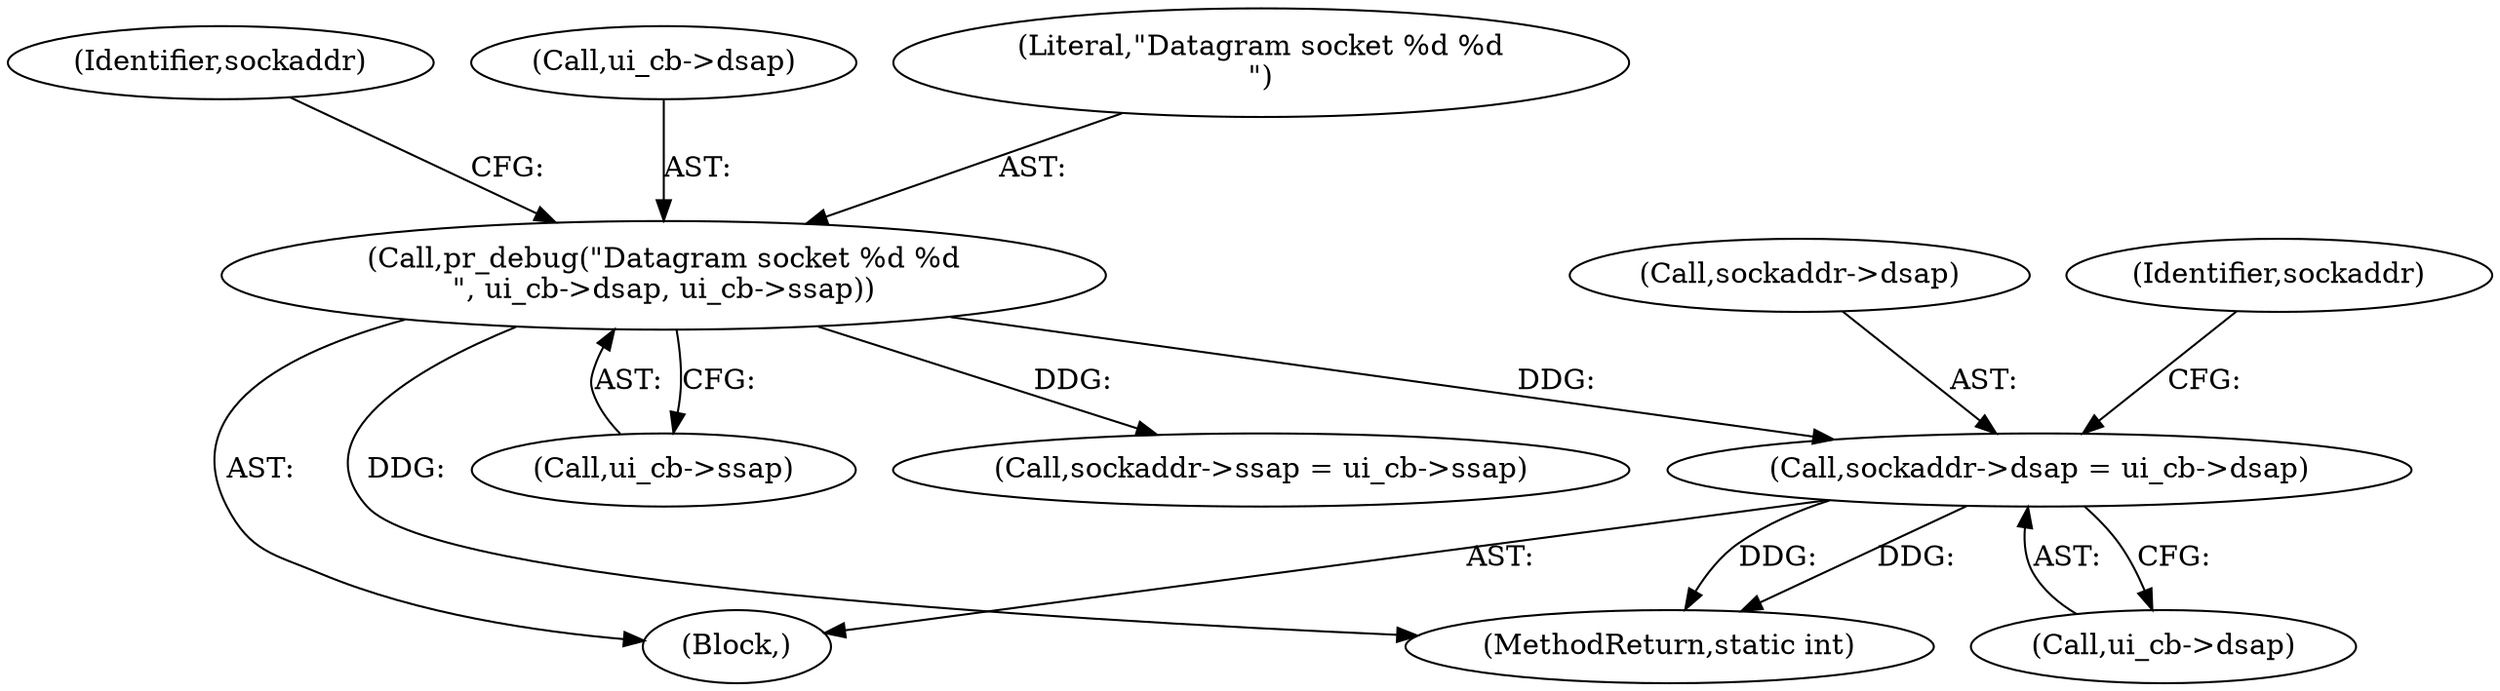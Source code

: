 digraph "0_linux_f3d3342602f8bcbf37d7c46641cb9bca7618eb1c_24@pointer" {
"1000283" [label="(Call,sockaddr->dsap = ui_cb->dsap)"];
"1000259" [label="(Call,pr_debug(\"Datagram socket %d %d\n\", ui_cb->dsap, ui_cb->ssap))"];
"1000268" [label="(Identifier,sockaddr)"];
"1000261" [label="(Call,ui_cb->dsap)"];
"1000264" [label="(Call,ui_cb->ssap)"];
"1000239" [label="(Block,)"];
"1000355" [label="(MethodReturn,static int)"];
"1000283" [label="(Call,sockaddr->dsap = ui_cb->dsap)"];
"1000260" [label="(Literal,\"Datagram socket %d %d\n\")"];
"1000287" [label="(Call,ui_cb->dsap)"];
"1000259" [label="(Call,pr_debug(\"Datagram socket %d %d\n\", ui_cb->dsap, ui_cb->ssap))"];
"1000290" [label="(Call,sockaddr->ssap = ui_cb->ssap)"];
"1000284" [label="(Call,sockaddr->dsap)"];
"1000292" [label="(Identifier,sockaddr)"];
"1000283" -> "1000239"  [label="AST: "];
"1000283" -> "1000287"  [label="CFG: "];
"1000284" -> "1000283"  [label="AST: "];
"1000287" -> "1000283"  [label="AST: "];
"1000292" -> "1000283"  [label="CFG: "];
"1000283" -> "1000355"  [label="DDG: "];
"1000283" -> "1000355"  [label="DDG: "];
"1000259" -> "1000283"  [label="DDG: "];
"1000259" -> "1000239"  [label="AST: "];
"1000259" -> "1000264"  [label="CFG: "];
"1000260" -> "1000259"  [label="AST: "];
"1000261" -> "1000259"  [label="AST: "];
"1000264" -> "1000259"  [label="AST: "];
"1000268" -> "1000259"  [label="CFG: "];
"1000259" -> "1000355"  [label="DDG: "];
"1000259" -> "1000290"  [label="DDG: "];
}
